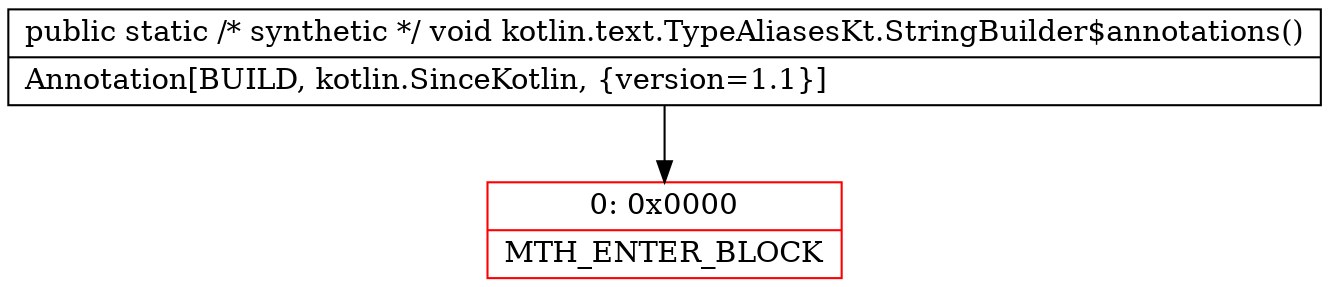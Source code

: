 digraph "CFG forkotlin.text.TypeAliasesKt.StringBuilder$annotations()V" {
subgraph cluster_Region_716686908 {
label = "R(0)";
node [shape=record,color=blue];
}
Node_0 [shape=record,color=red,label="{0\:\ 0x0000|MTH_ENTER_BLOCK\l}"];
MethodNode[shape=record,label="{public static \/* synthetic *\/ void kotlin.text.TypeAliasesKt.StringBuilder$annotations()  | Annotation[BUILD, kotlin.SinceKotlin, \{version=1.1\}]\l}"];
MethodNode -> Node_0;
}

